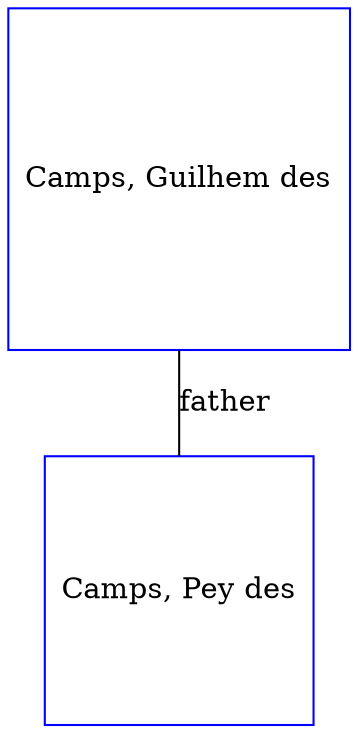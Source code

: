 digraph D {
    edge [dir=none];    node [shape=box];    "016531"   [label="Camps, Guilhem des", shape=box, regular=1, color="blue"] ;
"023613"   [label="Camps, Pey des", shape=box, regular=1, color="blue"] ;
016531->023613 [label="father",arrowsize=0.0]; 
}